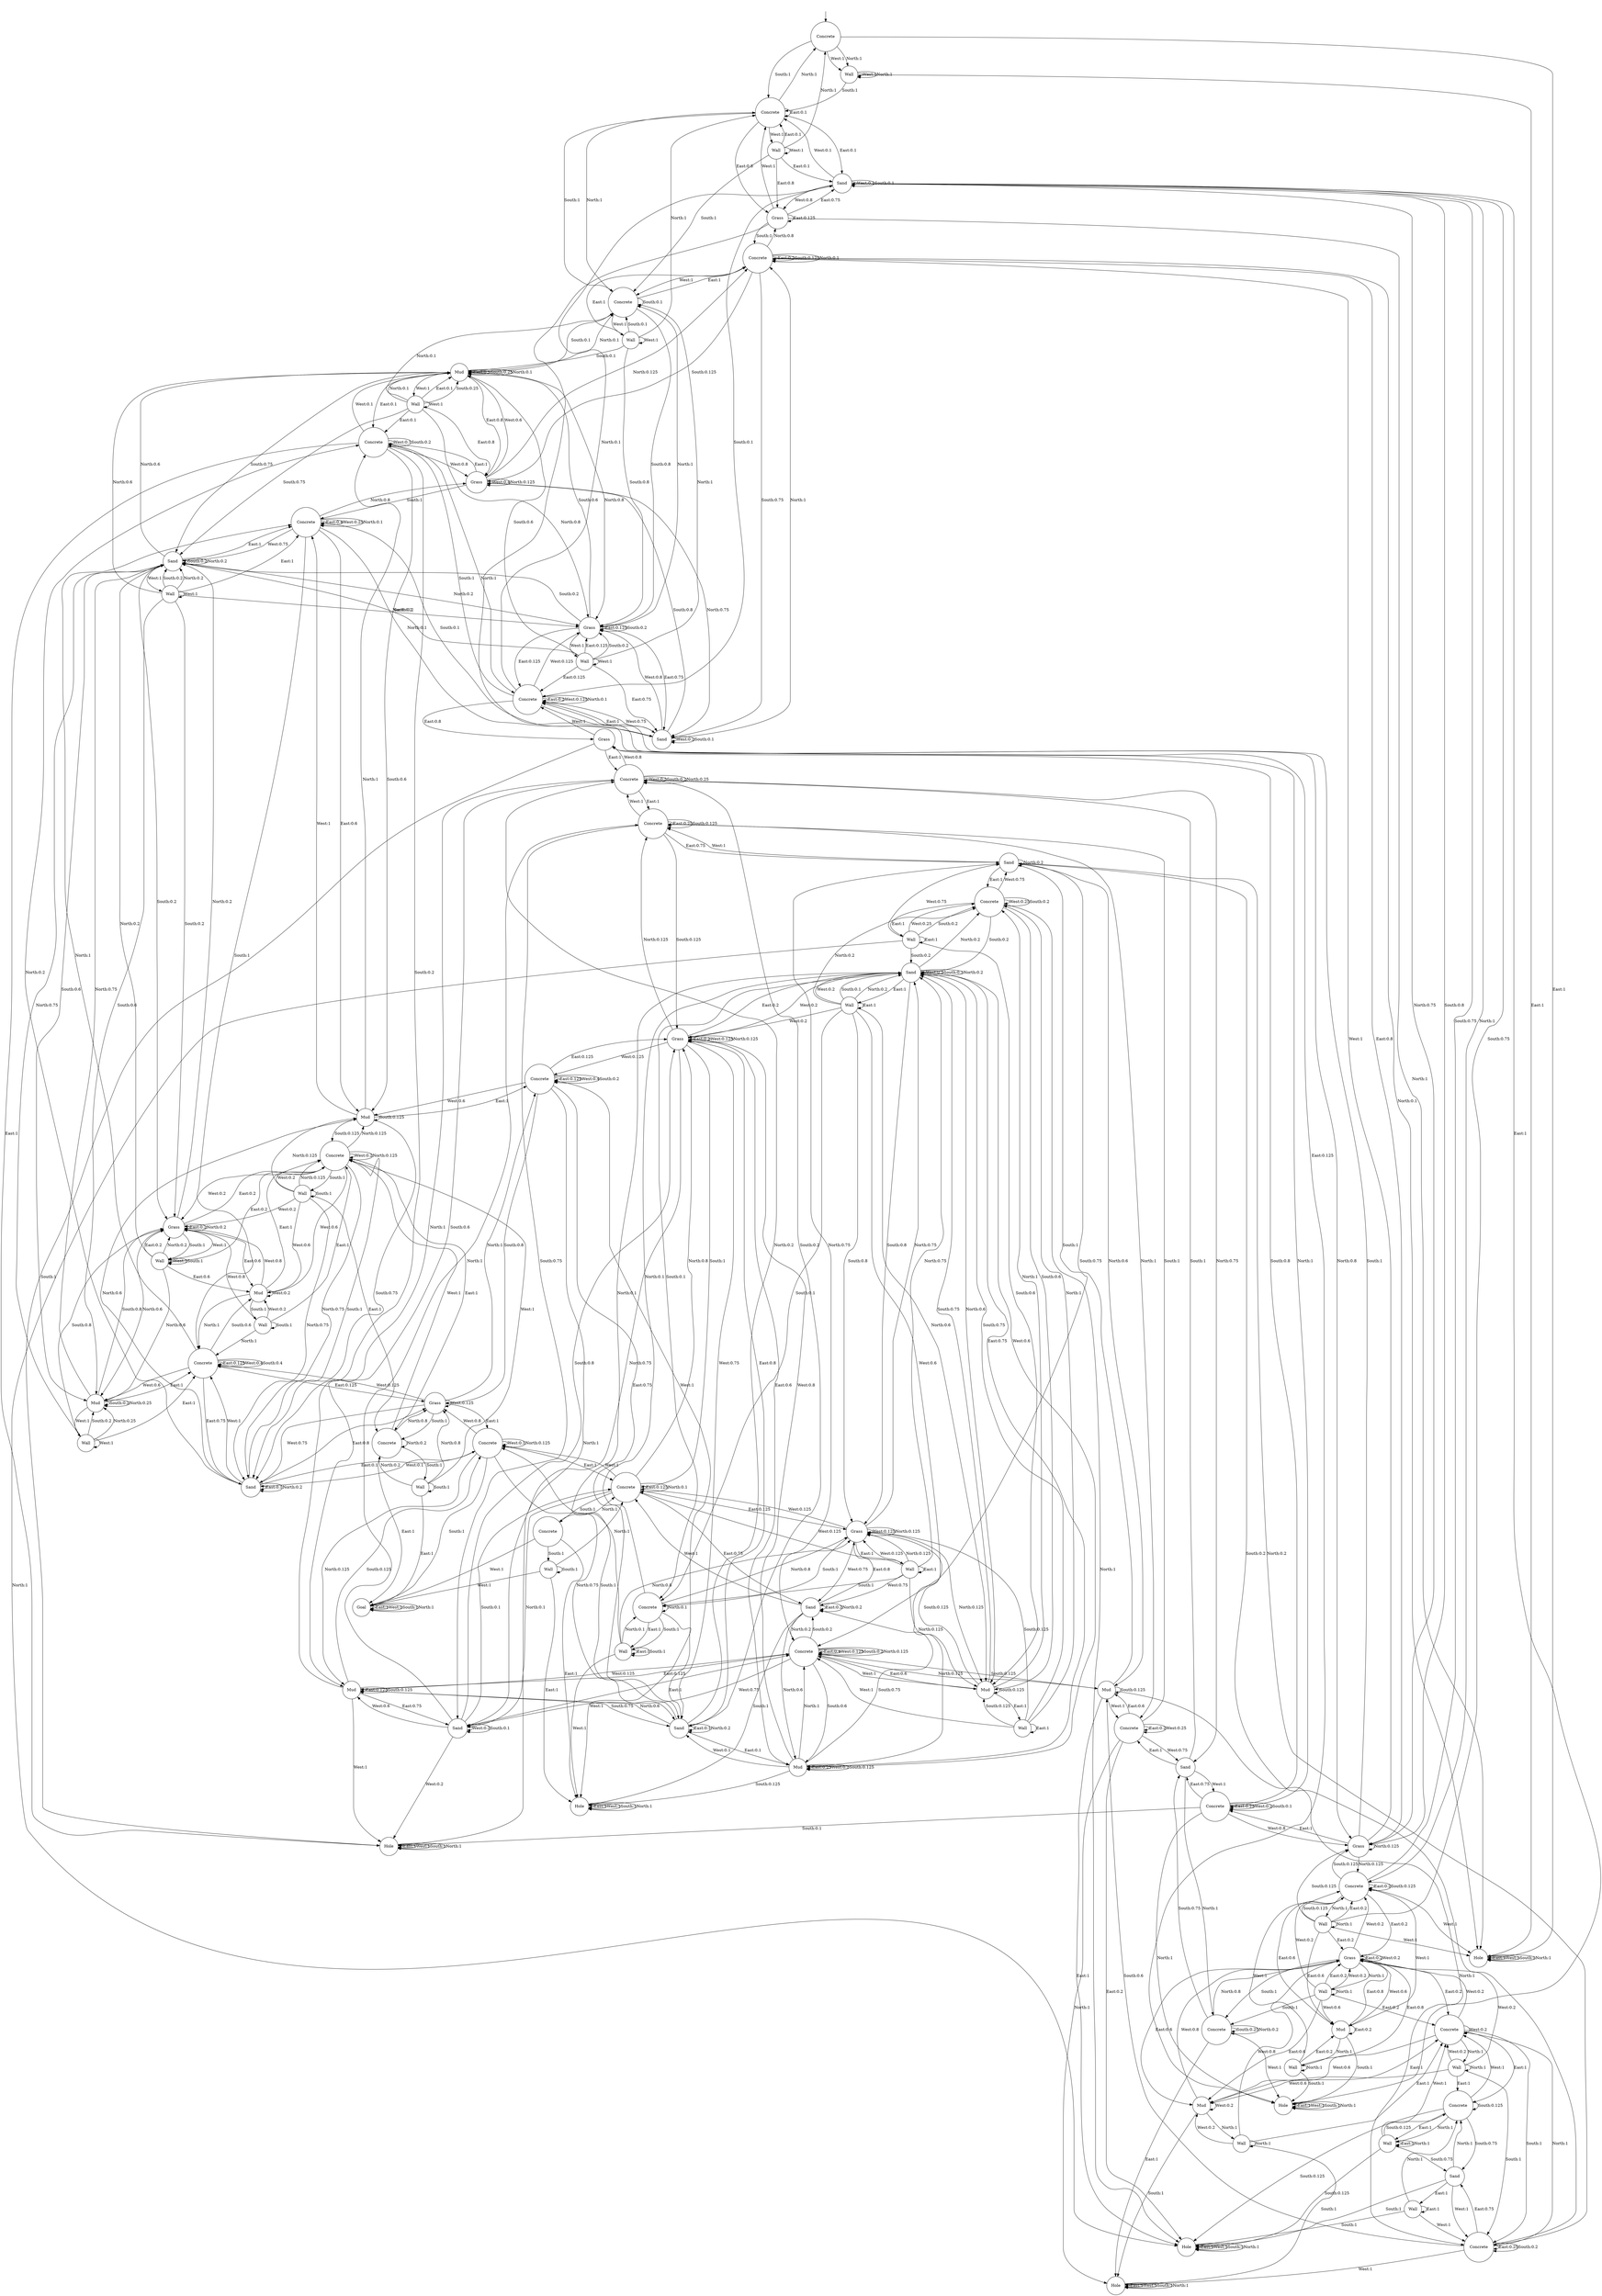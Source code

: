 digraph g {
__start0 [label="" shape="none"];
0 [shape="circle" label="Concrete"];
1 [shape="circle" label="Wall"];
2 [shape="circle" label="Concrete"];
3 [shape="circle" label="Wall"];
4 [shape="circle" label="Concrete"];
5 [shape="circle" label="Wall"];
6 [shape="circle" label="Wall"];
7 [shape="circle" label="Grass"];
8 [shape="circle" label="Wall"];
9 [shape="circle" label="Mud"];
10 [shape="circle" label="Wall"];
11 [shape="circle" label="Sand"];
12 [shape="circle" label="Wall"];
13 [shape="circle" label="Mud"];
14 [shape="circle" label="Wall"];
15 [shape="circle" label="Grass"];
16 [shape="circle" label="Hole"];
17 [shape="circle" label="Grass"];
18 [shape="circle" label="Concrete"];
19 [shape="circle" label="Sand"];
20 [shape="circle" label="Grass"];
21 [shape="circle" label="Concrete"];
22 [shape="circle" label="Concrete"];
23 [shape="circle" label="Wall"];
24 [shape="circle" label="Mud"];
25 [shape="circle" label="Concrete"];
26 [shape="circle" label="Wall"];
27 [shape="circle" label="Sand"];
28 [shape="circle" label="Grass"];
29 [shape="circle" label="Concrete"];
30 [shape="circle" label="Concrete"];
31 [shape="circle" label="Mud"];
32 [shape="circle" label="Sand"];
33 [shape="circle" label="Concrete"];
34 [shape="circle" label="Wall"];
35 [shape="circle" label="Wall"];
36 [shape="circle" label="Mud"];
37 [shape="circle" label="Hole"];
38 [shape="circle" label="Concrete"];
39 [shape="circle" label="Grass"];
40 [shape="circle" label="Hole"];
41 [shape="circle" label="Concrete"];
42 [shape="circle" label="Grass"];
43 [shape="circle" label="Concrete"];
44 [shape="circle" label="Wall"];
45 [shape="circle" label="Wall"];
46 [shape="circle" label="Grass"];
47 [shape="circle" label="Concrete"];
48 [shape="circle" label="Sand"];
49 [shape="circle" label="Concrete"];
50 [shape="circle" label="Mud"];
51 [shape="circle" label="Sand"];
52 [shape="circle" label="Concrete"];
53 [shape="circle" label="Goal"];
54 [shape="circle" label="Wall"];
55 [shape="circle" label="Mud"];
56 [shape="circle" label="Hole"];
57 [shape="circle" label="Concrete"];
58 [shape="circle" label="Concrete"];
59 [shape="circle" label="Sand"];
60 [shape="circle" label="Grass"];
61 [shape="circle" label="Concrete"];
62 [shape="circle" label="Concrete"];
63 [shape="circle" label="Wall"];
64 [shape="circle" label="Concrete"];
65 [shape="circle" label="Wall"];
66 [shape="circle" label="Concrete"];
67 [shape="circle" label="Mud"];
68 [shape="circle" label="Sand"];
69 [shape="circle" label="Concrete"];
70 [shape="circle" label="Mud"];
71 [shape="circle" label="Sand"];
72 [shape="circle" label="Hole"];
73 [shape="circle" label="Concrete"];
74 [shape="circle" label="Wall"];
75 [shape="circle" label="Wall"];
76 [shape="circle" label="Sand"];
77 [shape="circle" label="Hole"];
78 [shape="circle" label="Concrete"];
79 [shape="circle" label="Wall"];
80 [shape="circle" label="Wall"];
81 [shape="circle" label="Mud"];
82 [shape="circle" label="Wall"];
83 [shape="circle" label="Sand"];
84 [shape="circle" label="Wall"];
85 [shape="circle" label="Grass"];
86 [shape="circle" label="Concrete"];
87 [shape="circle" label="Wall"];
0 -> 16 [label="East:1"];
0 -> 1 [label="West:1"];
0 -> 2 [label="South:1"];
0 -> 1 [label="North:1"];
1 -> 16 [label="East:1"];
1 -> 1 [label="West:1"];
1 -> 2 [label="South:1"];
1 -> 1 [label="North:1"];
2 -> 2 [label="East:0.1"];
2 -> 17 [label="East:0.8"];
2 -> 27 [label="East:0.1"];
2 -> 3 [label="West:1"];
2 -> 4 [label="South:1"];
2 -> 0 [label="North:1"];
3 -> 2 [label="East:0.1"];
3 -> 17 [label="East:0.8"];
3 -> 27 [label="East:0.1"];
3 -> 3 [label="West:1"];
3 -> 4 [label="South:1"];
3 -> 0 [label="North:1"];
4 -> 18 [label="East:1"];
4 -> 5 [label="West:1"];
4 -> 4 [label="South:0.1"];
4 -> 7 [label="South:0.8"];
4 -> 9 [label="South:0.1"];
4 -> 2 [label="North:1"];
5 -> 18 [label="East:1"];
5 -> 5 [label="West:1"];
5 -> 4 [label="South:0.1"];
5 -> 7 [label="South:0.8"];
5 -> 9 [label="South:0.1"];
5 -> 2 [label="North:1"];
6 -> 7 [label="East:0.125"];
6 -> 19 [label="East:0.75"];
6 -> 29 [label="East:0.125"];
6 -> 6 [label="West:1"];
6 -> 7 [label="South:0.2"];
6 -> 9 [label="South:0.6"];
6 -> 11 [label="South:0.2"];
6 -> 4 [label="North:1"];
7 -> 7 [label="East:0.125"];
7 -> 19 [label="East:0.75"];
7 -> 29 [label="East:0.125"];
7 -> 6 [label="West:1"];
7 -> 7 [label="South:0.2"];
7 -> 9 [label="South:0.6"];
7 -> 11 [label="South:0.2"];
7 -> 4 [label="North:1"];
8 -> 9 [label="East:0.1"];
8 -> 20 [label="East:0.8"];
8 -> 30 [label="East:0.1"];
8 -> 8 [label="West:1"];
8 -> 9 [label="South:0.25"];
8 -> 11 [label="South:0.75"];
8 -> 4 [label="North:0.1"];
8 -> 7 [label="North:0.8"];
8 -> 9 [label="North:0.1"];
9 -> 9 [label="East:0.1"];
9 -> 20 [label="East:0.8"];
9 -> 30 [label="East:0.1"];
9 -> 8 [label="West:1"];
9 -> 9 [label="South:0.25"];
9 -> 11 [label="South:0.75"];
9 -> 4 [label="North:0.1"];
9 -> 7 [label="North:0.8"];
9 -> 9 [label="North:0.1"];
10 -> 21 [label="East:1"];
10 -> 10 [label="West:1"];
10 -> 11 [label="South:0.2"];
10 -> 13 [label="South:0.6"];
10 -> 15 [label="South:0.2"];
10 -> 7 [label="North:0.2"];
10 -> 9 [label="North:0.6"];
10 -> 11 [label="North:0.2"];
11 -> 21 [label="East:1"];
11 -> 10 [label="West:1"];
11 -> 11 [label="South:0.2"];
11 -> 13 [label="South:0.6"];
11 -> 15 [label="South:0.2"];
11 -> 7 [label="North:0.2"];
11 -> 9 [label="North:0.6"];
11 -> 11 [label="North:0.2"];
12 -> 22 [label="East:1"];
12 -> 12 [label="West:1"];
12 -> 13 [label="South:0.2"];
12 -> 15 [label="South:0.8"];
12 -> 11 [label="North:0.75"];
12 -> 13 [label="North:0.25"];
13 -> 22 [label="East:1"];
13 -> 12 [label="West:1"];
13 -> 13 [label="South:0.2"];
13 -> 15 [label="South:0.8"];
13 -> 11 [label="North:0.75"];
13 -> 13 [label="North:0.25"];
14 -> 15 [label="East:0.2"];
14 -> 24 [label="East:0.6"];
14 -> 33 [label="East:0.2"];
14 -> 14 [label="West:1"];
14 -> 14 [label="South:1"];
14 -> 11 [label="North:0.2"];
14 -> 13 [label="North:0.6"];
14 -> 15 [label="North:0.2"];
15 -> 15 [label="East:0.2"];
15 -> 24 [label="East:0.6"];
15 -> 33 [label="East:0.2"];
15 -> 14 [label="West:1"];
15 -> 14 [label="South:1"];
15 -> 11 [label="North:0.2"];
15 -> 13 [label="North:0.6"];
15 -> 15 [label="North:0.2"];
16 -> 16 [label="East:1"];
16 -> 16 [label="West:1"];
16 -> 16 [label="South:1"];
16 -> 16 [label="North:1"];
17 -> 17 [label="East:0.125"];
17 -> 27 [label="East:0.75"];
17 -> 37 [label="East:0.125"];
17 -> 2 [label="West:1"];
17 -> 18 [label="South:1"];
17 -> 16 [label="North:1"];
18 -> 18 [label="East:0.2"];
18 -> 28 [label="East:0.8"];
18 -> 4 [label="West:1"];
18 -> 18 [label="South:0.125"];
18 -> 19 [label="South:0.75"];
18 -> 20 [label="South:0.125"];
18 -> 16 [label="North:0.1"];
18 -> 17 [label="North:0.8"];
18 -> 18 [label="North:0.1"];
19 -> 29 [label="East:1"];
19 -> 7 [label="West:0.8"];
19 -> 19 [label="West:0.2"];
19 -> 19 [label="South:0.1"];
19 -> 20 [label="South:0.8"];
19 -> 21 [label="South:0.1"];
19 -> 18 [label="North:1"];
20 -> 30 [label="East:1"];
20 -> 9 [label="West:0.6"];
20 -> 20 [label="West:0.4"];
20 -> 21 [label="South:1"];
20 -> 18 [label="North:0.125"];
20 -> 19 [label="North:0.75"];
20 -> 20 [label="North:0.125"];
21 -> 21 [label="East:0.4"];
21 -> 31 [label="East:0.6"];
21 -> 11 [label="West:0.75"];
21 -> 21 [label="West:0.25"];
21 -> 22 [label="South:1"];
21 -> 19 [label="North:0.1"];
21 -> 20 [label="North:0.8"];
21 -> 21 [label="North:0.1"];
22 -> 22 [label="East:0.125"];
22 -> 32 [label="East:0.75"];
22 -> 42 [label="East:0.125"];
22 -> 13 [label="West:0.6"];
22 -> 22 [label="West:0.4"];
22 -> 22 [label="South:0.4"];
22 -> 24 [label="South:0.6"];
22 -> 21 [label="North:1"];
23 -> 33 [label="East:1"];
23 -> 15 [label="West:0.8"];
23 -> 24 [label="West:0.2"];
23 -> 23 [label="South:1"];
23 -> 22 [label="North:1"];
24 -> 33 [label="East:1"];
24 -> 15 [label="West:0.8"];
24 -> 24 [label="West:0.2"];
24 -> 23 [label="South:1"];
24 -> 22 [label="North:1"];
25 -> 25 [label="East:0.2"];
25 -> 36 [label="East:0.6"];
25 -> 46 [label="East:0.2"];
25 -> 16 [label="West:1"];
25 -> 25 [label="South:0.125"];
25 -> 27 [label="South:0.75"];
25 -> 28 [label="South:0.125"];
25 -> 26 [label="North:1"];
26 -> 25 [label="East:0.2"];
26 -> 36 [label="East:0.6"];
26 -> 46 [label="East:0.2"];
26 -> 16 [label="West:1"];
26 -> 25 [label="South:0.125"];
26 -> 27 [label="South:0.75"];
26 -> 28 [label="South:0.125"];
26 -> 26 [label="North:1"];
27 -> 37 [label="East:1"];
27 -> 2 [label="West:0.1"];
27 -> 17 [label="West:0.8"];
27 -> 27 [label="West:0.1"];
27 -> 27 [label="South:0.1"];
27 -> 28 [label="South:0.8"];
27 -> 29 [label="South:0.1"];
27 -> 25 [label="North:1"];
28 -> 38 [label="East:1"];
28 -> 18 [label="West:1"];
28 -> 29 [label="South:1"];
28 -> 25 [label="North:0.125"];
28 -> 27 [label="North:0.75"];
28 -> 28 [label="North:0.125"];
29 -> 29 [label="East:0.2"];
29 -> 39 [label="East:0.8"];
29 -> 7 [label="West:0.125"];
29 -> 19 [label="West:0.75"];
29 -> 29 [label="West:0.125"];
29 -> 30 [label="South:1"];
29 -> 27 [label="North:0.1"];
29 -> 28 [label="North:0.8"];
29 -> 29 [label="North:0.1"];
30 -> 40 [label="East:1"];
30 -> 9 [label="West:0.1"];
30 -> 20 [label="West:0.8"];
30 -> 30 [label="West:0.1"];
30 -> 30 [label="South:0.2"];
30 -> 31 [label="South:0.6"];
30 -> 32 [label="South:0.2"];
30 -> 29 [label="North:1"];
31 -> 41 [label="East:1"];
31 -> 21 [label="West:1"];
31 -> 31 [label="South:0.125"];
31 -> 32 [label="South:0.75"];
31 -> 33 [label="South:0.125"];
31 -> 30 [label="North:1"];
32 -> 32 [label="East:0.1"];
32 -> 42 [label="East:0.8"];
32 -> 52 [label="East:0.1"];
32 -> 22 [label="West:1"];
32 -> 33 [label="South:1"];
32 -> 30 [label="North:0.2"];
32 -> 31 [label="North:0.6"];
32 -> 32 [label="North:0.2"];
33 -> 43 [label="East:1"];
33 -> 15 [label="West:0.2"];
33 -> 24 [label="West:0.6"];
33 -> 33 [label="West:0.2"];
33 -> 34 [label="South:1"];
33 -> 31 [label="North:0.125"];
33 -> 32 [label="North:0.75"];
33 -> 33 [label="North:0.125"];
34 -> 43 [label="East:1"];
34 -> 15 [label="West:0.2"];
34 -> 24 [label="West:0.6"];
34 -> 33 [label="West:0.2"];
34 -> 34 [label="South:1"];
34 -> 31 [label="North:0.125"];
34 -> 32 [label="North:0.75"];
34 -> 33 [label="North:0.125"];
35 -> 36 [label="East:0.2"];
35 -> 46 [label="East:0.8"];
35 -> 25 [label="West:1"];
35 -> 37 [label="South:1"];
35 -> 35 [label="North:1"];
36 -> 36 [label="East:0.2"];
36 -> 46 [label="East:0.8"];
36 -> 25 [label="West:1"];
36 -> 37 [label="South:1"];
36 -> 35 [label="North:1"];
37 -> 37 [label="East:1"];
37 -> 37 [label="West:1"];
37 -> 37 [label="South:1"];
37 -> 37 [label="North:1"];
38 -> 38 [label="East:0.25"];
38 -> 48 [label="East:0.75"];
38 -> 28 [label="West:0.8"];
38 -> 38 [label="West:0.2"];
38 -> 38 [label="South:0.1"];
38 -> 39 [label="South:0.8"];
38 -> 40 [label="South:0.1"];
38 -> 37 [label="North:1"];
39 -> 49 [label="East:1"];
39 -> 29 [label="West:1"];
39 -> 40 [label="South:1"];
39 -> 38 [label="North:1"];
40 -> 40 [label="East:1"];
40 -> 40 [label="West:1"];
40 -> 40 [label="South:1"];
40 -> 40 [label="North:1"];
41 -> 41 [label="East:0.125"];
41 -> 51 [label="East:0.75"];
41 -> 60 [label="East:0.125"];
41 -> 31 [label="West:0.6"];
41 -> 41 [label="West:0.4"];
41 -> 41 [label="South:0.2"];
41 -> 42 [label="South:0.8"];
41 -> 40 [label="North:1"];
42 -> 52 [label="East:1"];
42 -> 22 [label="West:0.125"];
42 -> 32 [label="West:0.75"];
42 -> 42 [label="West:0.125"];
42 -> 43 [label="South:1"];
42 -> 41 [label="North:1"];
43 -> 53 [label="East:1"];
43 -> 33 [label="West:1"];
43 -> 44 [label="South:1"];
43 -> 42 [label="North:0.8"];
43 -> 43 [label="North:0.2"];
44 -> 53 [label="East:1"];
44 -> 33 [label="West:1"];
44 -> 44 [label="South:1"];
44 -> 42 [label="North:0.8"];
44 -> 43 [label="North:0.2"];
45 -> 46 [label="East:0.2"];
45 -> 55 [label="East:0.6"];
45 -> 64 [label="East:0.2"];
45 -> 25 [label="West:0.2"];
45 -> 36 [label="West:0.6"];
45 -> 46 [label="West:0.2"];
45 -> 47 [label="South:1"];
45 -> 45 [label="North:1"];
46 -> 46 [label="East:0.2"];
46 -> 55 [label="East:0.6"];
46 -> 64 [label="East:0.2"];
46 -> 25 [label="West:0.2"];
46 -> 36 [label="West:0.6"];
46 -> 46 [label="West:0.2"];
46 -> 47 [label="South:1"];
46 -> 45 [label="North:1"];
47 -> 56 [label="East:1"];
47 -> 37 [label="West:1"];
47 -> 47 [label="South:0.25"];
47 -> 48 [label="South:0.75"];
47 -> 46 [label="North:0.8"];
47 -> 47 [label="North:0.2"];
48 -> 57 [label="East:1"];
48 -> 38 [label="West:1"];
48 -> 49 [label="South:1"];
48 -> 47 [label="North:1"];
49 -> 58 [label="East:1"];
49 -> 39 [label="West:0.8"];
49 -> 49 [label="West:0.2"];
49 -> 49 [label="South:0.2"];
49 -> 50 [label="South:0.6"];
49 -> 51 [label="South:0.2"];
49 -> 48 [label="North:0.75"];
49 -> 49 [label="North:0.25"];
50 -> 50 [label="East:0.125"];
50 -> 59 [label="East:0.75"];
50 -> 69 [label="East:0.125"];
50 -> 40 [label="West:1"];
50 -> 50 [label="South:0.125"];
50 -> 51 [label="South:0.75"];
50 -> 52 [label="South:0.125"];
50 -> 49 [label="North:1"];
51 -> 51 [label="East:0.1"];
51 -> 60 [label="East:0.8"];
51 -> 70 [label="East:0.1"];
51 -> 41 [label="West:1"];
51 -> 52 [label="South:1"];
51 -> 49 [label="North:0.2"];
51 -> 50 [label="North:0.6"];
51 -> 51 [label="North:0.2"];
52 -> 61 [label="East:1"];
52 -> 32 [label="West:0.1"];
52 -> 42 [label="West:0.8"];
52 -> 52 [label="West:0.1"];
52 -> 53 [label="South:1"];
52 -> 50 [label="North:0.125"];
52 -> 51 [label="North:0.75"];
52 -> 52 [label="North:0.125"];
53 -> 53 [label="East:1"];
53 -> 53 [label="West:1"];
53 -> 53 [label="South:1"];
53 -> 53 [label="North:1"];
54 -> 64 [label="East:1"];
54 -> 46 [label="West:0.8"];
54 -> 55 [label="West:0.2"];
54 -> 56 [label="South:1"];
54 -> 54 [label="North:1"];
55 -> 64 [label="East:1"];
55 -> 46 [label="West:0.8"];
55 -> 55 [label="West:0.2"];
55 -> 56 [label="South:1"];
55 -> 54 [label="North:1"];
56 -> 56 [label="East:1"];
56 -> 56 [label="West:1"];
56 -> 56 [label="South:1"];
56 -> 56 [label="North:1"];
57 -> 57 [label="East:0.2"];
57 -> 67 [label="East:0.6"];
57 -> 77 [label="East:0.2"];
57 -> 48 [label="West:0.75"];
57 -> 57 [label="West:0.25"];
57 -> 58 [label="South:1"];
57 -> 56 [label="North:1"];
58 -> 58 [label="East:0.25"];
58 -> 68 [label="East:0.75"];
58 -> 49 [label="West:1"];
58 -> 58 [label="South:0.125"];
58 -> 59 [label="South:0.75"];
58 -> 60 [label="South:0.125"];
58 -> 57 [label="North:1"];
59 -> 69 [label="East:1"];
59 -> 40 [label="West:0.2"];
59 -> 50 [label="West:0.6"];
59 -> 59 [label="West:0.2"];
59 -> 59 [label="South:0.1"];
59 -> 60 [label="South:0.8"];
59 -> 61 [label="South:0.1"];
59 -> 58 [label="North:1"];
60 -> 60 [label="East:0.2"];
60 -> 70 [label="East:0.6"];
60 -> 83 [label="East:0.2"];
60 -> 41 [label="West:0.125"];
60 -> 51 [label="West:0.75"];
60 -> 60 [label="West:0.125"];
60 -> 61 [label="South:1"];
60 -> 58 [label="North:0.125"];
60 -> 59 [label="North:0.75"];
60 -> 60 [label="North:0.125"];
61 -> 61 [label="East:0.125"];
61 -> 71 [label="East:0.75"];
61 -> 85 [label="East:0.125"];
61 -> 52 [label="West:1"];
61 -> 62 [label="South:1"];
61 -> 59 [label="North:0.1"];
61 -> 60 [label="North:0.8"];
61 -> 61 [label="North:0.1"];
62 -> 72 [label="East:1"];
62 -> 53 [label="West:1"];
62 -> 63 [label="South:1"];
62 -> 61 [label="North:1"];
63 -> 72 [label="East:1"];
63 -> 53 [label="West:1"];
63 -> 63 [label="South:1"];
63 -> 61 [label="North:1"];
64 -> 73 [label="East:1"];
64 -> 46 [label="West:0.2"];
64 -> 55 [label="West:0.6"];
64 -> 64 [label="West:0.2"];
64 -> 66 [label="South:1"];
64 -> 65 [label="North:1"];
65 -> 73 [label="East:1"];
65 -> 46 [label="West:0.2"];
65 -> 55 [label="West:0.6"];
65 -> 64 [label="West:0.2"];
65 -> 66 [label="South:1"];
65 -> 65 [label="North:1"];
66 -> 66 [label="East:0.25"];
66 -> 76 [label="East:0.75"];
66 -> 56 [label="West:1"];
66 -> 66 [label="South:0.2"];
66 -> 67 [label="South:0.6"];
66 -> 68 [label="South:0.2"];
66 -> 64 [label="North:1"];
67 -> 77 [label="East:1"];
67 -> 57 [label="West:1"];
67 -> 67 [label="South:0.125"];
67 -> 68 [label="South:0.75"];
67 -> 69 [label="South:0.125"];
67 -> 66 [label="North:1"];
68 -> 78 [label="East:1"];
68 -> 58 [label="West:1"];
68 -> 69 [label="South:1"];
68 -> 66 [label="North:0.2"];
68 -> 67 [label="North:0.6"];
68 -> 68 [label="North:0.2"];
69 -> 69 [label="East:0.4"];
69 -> 81 [label="East:0.6"];
69 -> 50 [label="West:0.125"];
69 -> 59 [label="West:0.75"];
69 -> 69 [label="West:0.125"];
69 -> 69 [label="South:0.2"];
69 -> 70 [label="South:0.6"];
69 -> 71 [label="South:0.2"];
69 -> 67 [label="North:0.125"];
69 -> 68 [label="North:0.75"];
69 -> 69 [label="North:0.125"];
70 -> 70 [label="East:0.25"];
70 -> 83 [label="East:0.75"];
70 -> 51 [label="West:0.1"];
70 -> 60 [label="West:0.8"];
70 -> 70 [label="West:0.1"];
70 -> 70 [label="South:0.125"];
70 -> 71 [label="South:0.75"];
70 -> 72 [label="South:0.125"];
70 -> 69 [label="North:1"];
71 -> 71 [label="East:0.2"];
71 -> 85 [label="East:0.8"];
71 -> 61 [label="West:1"];
71 -> 72 [label="South:1"];
71 -> 69 [label="North:0.2"];
71 -> 70 [label="North:0.6"];
71 -> 71 [label="North:0.2"];
72 -> 72 [label="East:1"];
72 -> 72 [label="West:1"];
72 -> 72 [label="South:1"];
72 -> 72 [label="North:1"];
73 -> 74 [label="East:1"];
73 -> 64 [label="West:1"];
73 -> 73 [label="South:0.125"];
73 -> 76 [label="South:0.75"];
73 -> 77 [label="South:0.125"];
73 -> 74 [label="North:1"];
74 -> 74 [label="East:1"];
74 -> 64 [label="West:1"];
74 -> 73 [label="South:0.125"];
74 -> 76 [label="South:0.75"];
74 -> 77 [label="South:0.125"];
74 -> 74 [label="North:1"];
75 -> 75 [label="East:1"];
75 -> 66 [label="West:1"];
75 -> 77 [label="South:1"];
75 -> 73 [label="North:1"];
76 -> 75 [label="East:1"];
76 -> 66 [label="West:1"];
76 -> 77 [label="South:1"];
76 -> 73 [label="North:1"];
77 -> 77 [label="East:1"];
77 -> 77 [label="West:1"];
77 -> 77 [label="South:1"];
77 -> 77 [label="North:1"];
78 -> 79 [label="East:1"];
78 -> 68 [label="West:0.75"];
78 -> 78 [label="West:0.25"];
78 -> 78 [label="South:0.2"];
78 -> 81 [label="South:0.6"];
78 -> 83 [label="South:0.2"];
78 -> 77 [label="North:1"];
79 -> 79 [label="East:1"];
79 -> 68 [label="West:0.75"];
79 -> 78 [label="West:0.25"];
79 -> 78 [label="South:0.2"];
79 -> 81 [label="South:0.6"];
79 -> 83 [label="South:0.2"];
79 -> 77 [label="North:1"];
80 -> 80 [label="East:1"];
80 -> 69 [label="West:1"];
80 -> 81 [label="South:0.125"];
80 -> 83 [label="South:0.75"];
80 -> 85 [label="South:0.125"];
80 -> 78 [label="North:1"];
81 -> 80 [label="East:1"];
81 -> 69 [label="West:1"];
81 -> 81 [label="South:0.125"];
81 -> 83 [label="South:0.75"];
81 -> 85 [label="South:0.125"];
81 -> 78 [label="North:1"];
82 -> 82 [label="East:1"];
82 -> 60 [label="West:0.2"];
82 -> 70 [label="West:0.6"];
82 -> 83 [label="West:0.2"];
82 -> 83 [label="South:0.1"];
82 -> 85 [label="South:0.8"];
82 -> 86 [label="South:0.1"];
82 -> 78 [label="North:0.2"];
82 -> 81 [label="North:0.6"];
82 -> 83 [label="North:0.2"];
83 -> 82 [label="East:1"];
83 -> 60 [label="West:0.2"];
83 -> 70 [label="West:0.6"];
83 -> 83 [label="West:0.2"];
83 -> 83 [label="South:0.1"];
83 -> 85 [label="South:0.8"];
83 -> 86 [label="South:0.1"];
83 -> 78 [label="North:0.2"];
83 -> 81 [label="North:0.6"];
83 -> 83 [label="North:0.2"];
84 -> 84 [label="East:1"];
84 -> 61 [label="West:0.125"];
84 -> 71 [label="West:0.75"];
84 -> 85 [label="West:0.125"];
84 -> 86 [label="South:1"];
84 -> 81 [label="North:0.125"];
84 -> 83 [label="North:0.75"];
84 -> 85 [label="North:0.125"];
85 -> 84 [label="East:1"];
85 -> 61 [label="West:0.125"];
85 -> 71 [label="West:0.75"];
85 -> 85 [label="West:0.125"];
85 -> 86 [label="South:1"];
85 -> 81 [label="North:0.125"];
85 -> 83 [label="North:0.75"];
85 -> 85 [label="North:0.125"];
86 -> 87 [label="East:1"];
86 -> 72 [label="West:1"];
86 -> 87 [label="South:1"];
86 -> 83 [label="North:0.1"];
86 -> 85 [label="North:0.8"];
86 -> 86 [label="North:0.1"];
87 -> 87 [label="East:1"];
87 -> 72 [label="West:1"];
87 -> 87 [label="South:1"];
87 -> 83 [label="North:0.1"];
87 -> 85 [label="North:0.8"];
87 -> 86 [label="North:0.1"];
__start0 -> 0;
}
